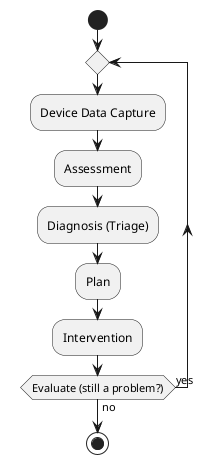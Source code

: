 @startuml

start

repeat
:Device Data Capture;
:Assessment;
:Diagnosis (Triage);
:Plan;
:Intervention;
repeat while (Evaluate (still a problem?)) is (yes) not (no)
stop
@enduml
